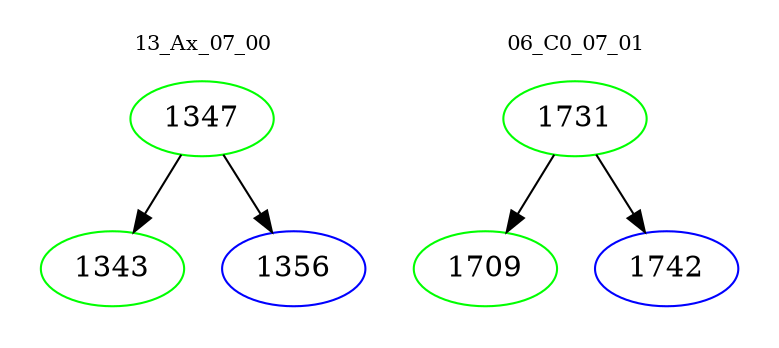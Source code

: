 digraph{
subgraph cluster_0 {
color = white
label = "13_Ax_07_00";
fontsize=10;
T0_1347 [label="1347", color="green"]
T0_1347 -> T0_1343 [color="black"]
T0_1343 [label="1343", color="green"]
T0_1347 -> T0_1356 [color="black"]
T0_1356 [label="1356", color="blue"]
}
subgraph cluster_1 {
color = white
label = "06_C0_07_01";
fontsize=10;
T1_1731 [label="1731", color="green"]
T1_1731 -> T1_1709 [color="black"]
T1_1709 [label="1709", color="green"]
T1_1731 -> T1_1742 [color="black"]
T1_1742 [label="1742", color="blue"]
}
}
